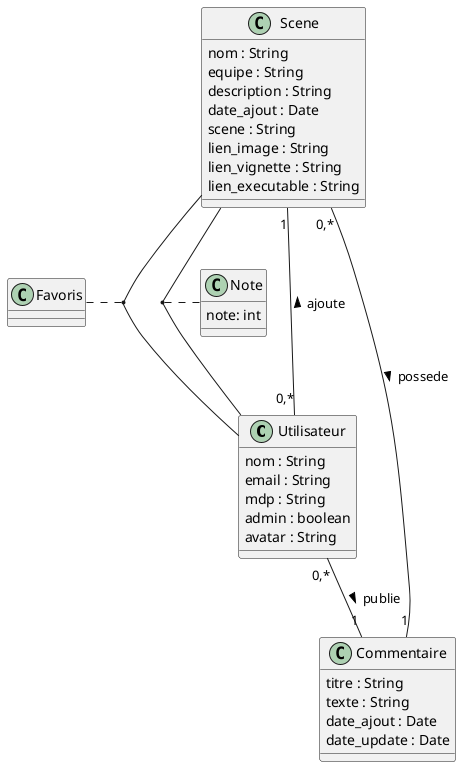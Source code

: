 @startuml
'https://plantuml.com/class-diagram
class Utilisateur {
nom : String
email : String
mdp : String
admin : boolean
avatar : String
}

class Commentaire {
titre : String
texte : String
date_ajout : Date
date_update : Date
}

class Scene {
nom : String
equipe : String
description : String
date_ajout : Date
scene : String
lien_image : String
lien_vignette : String
lien_executable : String
}

class Note{
note: int
}

class Favoris {
}
(Scene, Utilisateur) .. Favoris

(Scene, Utilisateur) ..  Note

Scene "1" -- "0,*" Utilisateur : < ajoute

Utilisateur "0,*" -- "1" Commentaire : > publie

Scene "0,*" -- "1" Commentaire : > possede



@enduml
